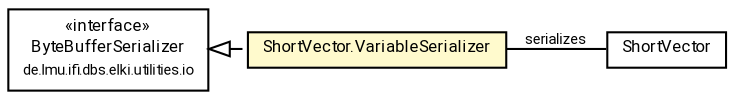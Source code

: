 #!/usr/local/bin/dot
#
# Class diagram 
# Generated by UMLGraph version R5_7_2-60-g0e99a6 (http://www.spinellis.gr/umlgraph/)
#

digraph G {
	graph [fontnames="svg"]
	edge [fontname="Roboto",fontsize=7,labelfontname="Roboto",labelfontsize=7,color="black"];
	node [fontname="Roboto",fontcolor="black",fontsize=8,shape=plaintext,margin=0,width=0,height=0];
	nodesep=0.15;
	ranksep=0.25;
	rankdir=LR;
	// de.lmu.ifi.dbs.elki.data.ShortVector
	c9330210 [label=<<table title="de.lmu.ifi.dbs.elki.data.ShortVector" border="0" cellborder="1" cellspacing="0" cellpadding="2" href="ShortVector.html" target="_parent">
		<tr><td><table border="0" cellspacing="0" cellpadding="1">
		<tr><td align="center" balign="center"> <font face="Roboto">ShortVector</font> </td></tr>
		</table></td></tr>
		</table>>, URL="ShortVector.html"];
	// de.lmu.ifi.dbs.elki.data.ShortVector.VariableSerializer
	c9330214 [label=<<table title="de.lmu.ifi.dbs.elki.data.ShortVector.VariableSerializer" border="0" cellborder="1" cellspacing="0" cellpadding="2" bgcolor="lemonChiffon" href="ShortVector.VariableSerializer.html" target="_parent">
		<tr><td><table border="0" cellspacing="0" cellpadding="1">
		<tr><td align="center" balign="center"> <font face="Roboto">ShortVector.VariableSerializer</font> </td></tr>
		</table></td></tr>
		</table>>, URL="ShortVector.VariableSerializer.html"];
	// de.lmu.ifi.dbs.elki.utilities.io.ByteBufferSerializer<T>
	c9330924 [label=<<table title="de.lmu.ifi.dbs.elki.utilities.io.ByteBufferSerializer" border="0" cellborder="1" cellspacing="0" cellpadding="2" href="../utilities/io/ByteBufferSerializer.html" target="_parent">
		<tr><td><table border="0" cellspacing="0" cellpadding="1">
		<tr><td align="center" balign="center"> &#171;interface&#187; </td></tr>
		<tr><td align="center" balign="center"> <font face="Roboto">ByteBufferSerializer</font> </td></tr>
		<tr><td align="center" balign="center"> <font face="Roboto" point-size="7.0">de.lmu.ifi.dbs.elki.utilities.io</font> </td></tr>
		</table></td></tr>
		</table>>, URL="../utilities/io/ByteBufferSerializer.html"];
	// de.lmu.ifi.dbs.elki.data.ShortVector.VariableSerializer implements de.lmu.ifi.dbs.elki.utilities.io.ByteBufferSerializer<T>
	c9330924 -> c9330214 [arrowtail=empty,style=dashed,dir=back,weight=9];
	// de.lmu.ifi.dbs.elki.data.ShortVector.VariableSerializer assoc de.lmu.ifi.dbs.elki.data.ShortVector
	c9330214 -> c9330210 [arrowhead=none,weight=2,label="serializes"];
}

